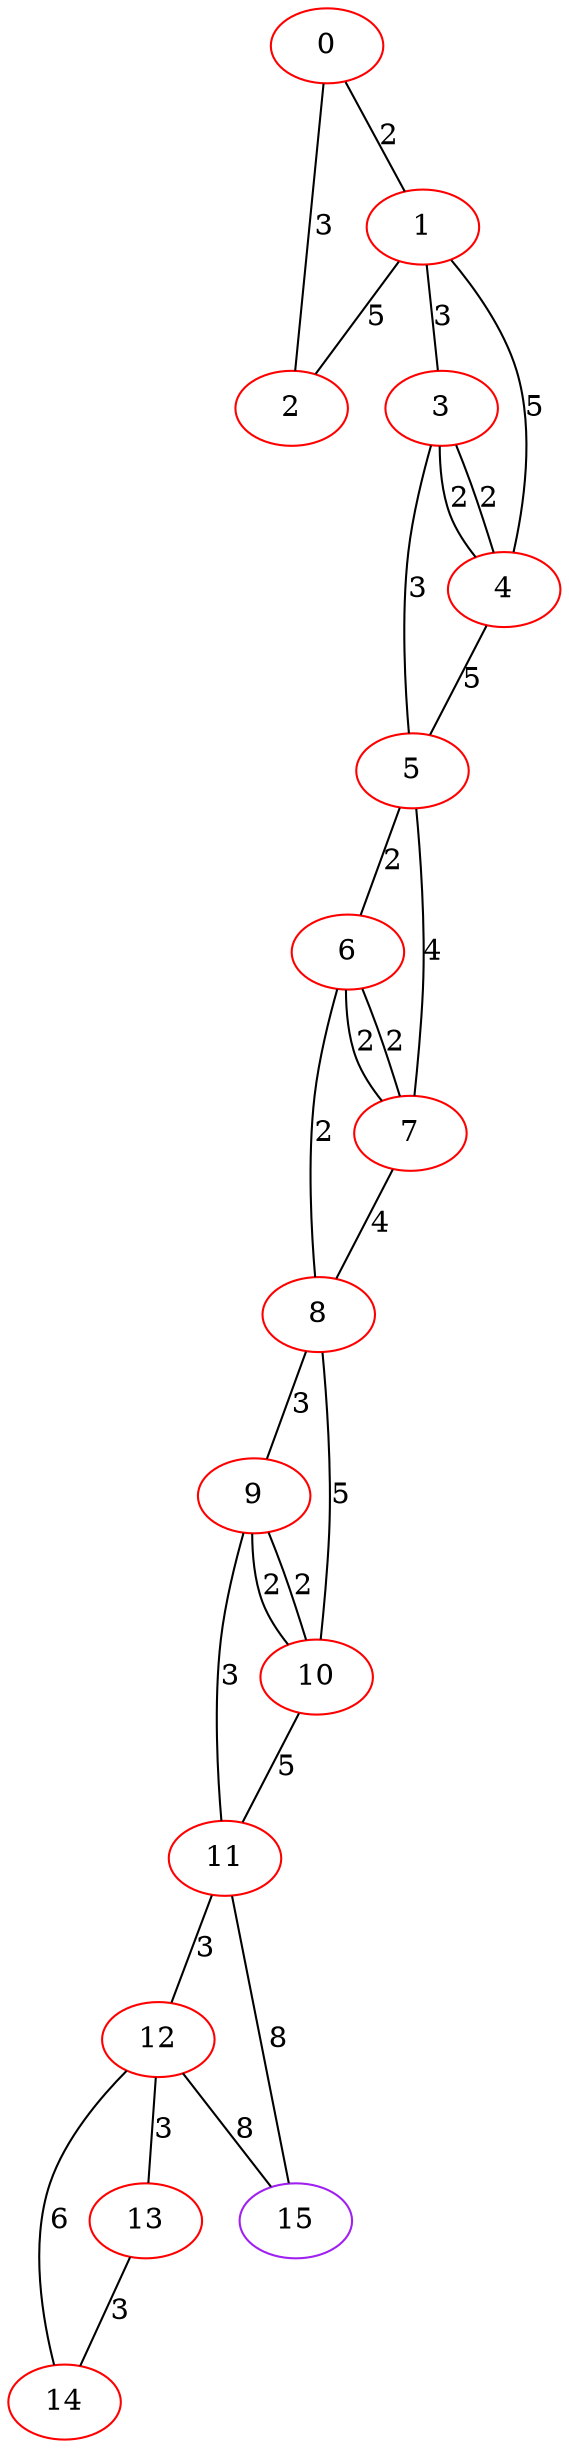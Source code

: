graph "" {
0 [color=red, weight=1];
1 [color=red, weight=1];
2 [color=red, weight=1];
3 [color=red, weight=1];
4 [color=red, weight=1];
5 [color=red, weight=1];
6 [color=red, weight=1];
7 [color=red, weight=1];
8 [color=red, weight=1];
9 [color=red, weight=1];
10 [color=red, weight=1];
11 [color=red, weight=1];
12 [color=red, weight=1];
13 [color=red, weight=1];
14 [color=red, weight=1];
15 [color=purple, weight=4];
0 -- 1  [key=0, label=2];
0 -- 2  [key=0, label=3];
1 -- 2  [key=0, label=5];
1 -- 3  [key=0, label=3];
1 -- 4  [key=0, label=5];
3 -- 4  [key=0, label=2];
3 -- 4  [key=1, label=2];
3 -- 5  [key=0, label=3];
4 -- 5  [key=0, label=5];
5 -- 6  [key=0, label=2];
5 -- 7  [key=0, label=4];
6 -- 8  [key=0, label=2];
6 -- 7  [key=0, label=2];
6 -- 7  [key=1, label=2];
7 -- 8  [key=0, label=4];
8 -- 9  [key=0, label=3];
8 -- 10  [key=0, label=5];
9 -- 10  [key=0, label=2];
9 -- 10  [key=1, label=2];
9 -- 11  [key=0, label=3];
10 -- 11  [key=0, label=5];
11 -- 12  [key=0, label=3];
11 -- 15  [key=0, label=8];
12 -- 13  [key=0, label=3];
12 -- 14  [key=0, label=6];
12 -- 15  [key=0, label=8];
13 -- 14  [key=0, label=3];
}

